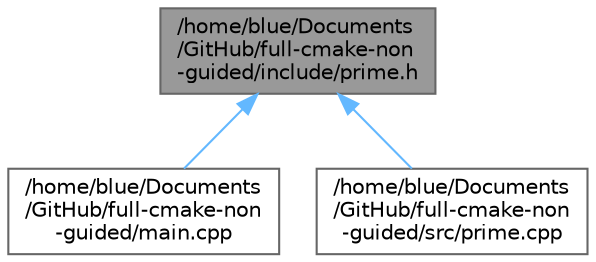digraph "/home/blue/Documents/GitHub/full-cmake-non-guided/include/prime.h"
{
 // LATEX_PDF_SIZE
  bgcolor="transparent";
  edge [fontname=Helvetica,fontsize=10,labelfontname=Helvetica,labelfontsize=10];
  node [fontname=Helvetica,fontsize=10,shape=box,height=0.2,width=0.4];
  Node1 [id="Node000001",label="/home/blue/Documents\l/GitHub/full-cmake-non\l-guided/include/prime.h",height=0.2,width=0.4,color="gray40", fillcolor="grey60", style="filled", fontcolor="black",tooltip="Returns prime of a number."];
  Node1 -> Node2 [id="edge3_Node000001_Node000002",dir="back",color="steelblue1",style="solid",tooltip=" "];
  Node2 [id="Node000002",label="/home/blue/Documents\l/GitHub/full-cmake-non\l-guided/main.cpp",height=0.2,width=0.4,color="grey40", fillcolor="white", style="filled",URL="$df/d0a/main_8cpp.html",tooltip="All functions of this project."];
  Node1 -> Node3 [id="edge4_Node000001_Node000003",dir="back",color="steelblue1",style="solid",tooltip=" "];
  Node3 [id="Node000003",label="/home/blue/Documents\l/GitHub/full-cmake-non\l-guided/src/prime.cpp",height=0.2,width=0.4,color="grey40", fillcolor="white", style="filled",URL="$d3/d71/prime_8cpp.html",tooltip="Implementation of prime function."];
}
